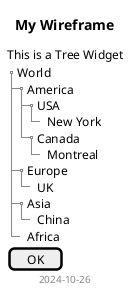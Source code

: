 @startsalt
title My Wireframe
footer 2024-10-26
{
    This is a Tree Widget
    {T
        + World
        ++ America
        +++ USA
        ++++ New York
        +++ Canada
        ++++ Montreal
        ++ Europe
        +++ UK
        ++ Asia
        +++ China
        ++ Africa
    }
    [  OK  ]
}
@endsalt
